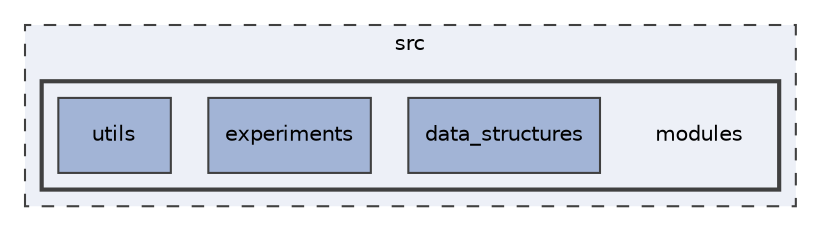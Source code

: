 digraph "src/modules"
{
 // LATEX_PDF_SIZE
  edge [fontname="Helvetica",fontsize="10",labelfontname="Helvetica",labelfontsize="10"];
  node [fontname="Helvetica",fontsize="10",shape=record];
  compound=true
  subgraph clusterdir_68267d1309a1af8e8297ef4c3efbcdba {
    graph [ bgcolor="#edf0f7", pencolor="grey25", style="filled,dashed,", label="src", fontname="Helvetica", fontsize="10", URL="dir_68267d1309a1af8e8297ef4c3efbcdba.html"]
  subgraph clusterdir_ddb4d7e95cc2d6c8e1ade10a20d7247d {
    graph [ bgcolor="#edf0f7", pencolor="grey25", style="filled,bold,", label="", fontname="Helvetica", fontsize="10", URL="dir_ddb4d7e95cc2d6c8e1ade10a20d7247d.html"]
    dir_ddb4d7e95cc2d6c8e1ade10a20d7247d [shape=plaintext, label="modules"];
  dir_ad692fca60ec15013bd9ac5ec0354c3d [shape=box, label="data_structures", style="filled,", fillcolor="#a2b4d6", color="grey25", URL="dir_ad692fca60ec15013bd9ac5ec0354c3d.html"];
  dir_4d7b1f0900d308a8ad8ac87fe65a53b9 [shape=box, label="experiments", style="filled,", fillcolor="#a2b4d6", color="grey25", URL="dir_4d7b1f0900d308a8ad8ac87fe65a53b9.html"];
  dir_b0d57db64b1ea5a5c154e45019776ada [shape=box, label="utils", style="filled,", fillcolor="#a2b4d6", color="grey25", URL="dir_b0d57db64b1ea5a5c154e45019776ada.html"];
  }
  }
}
